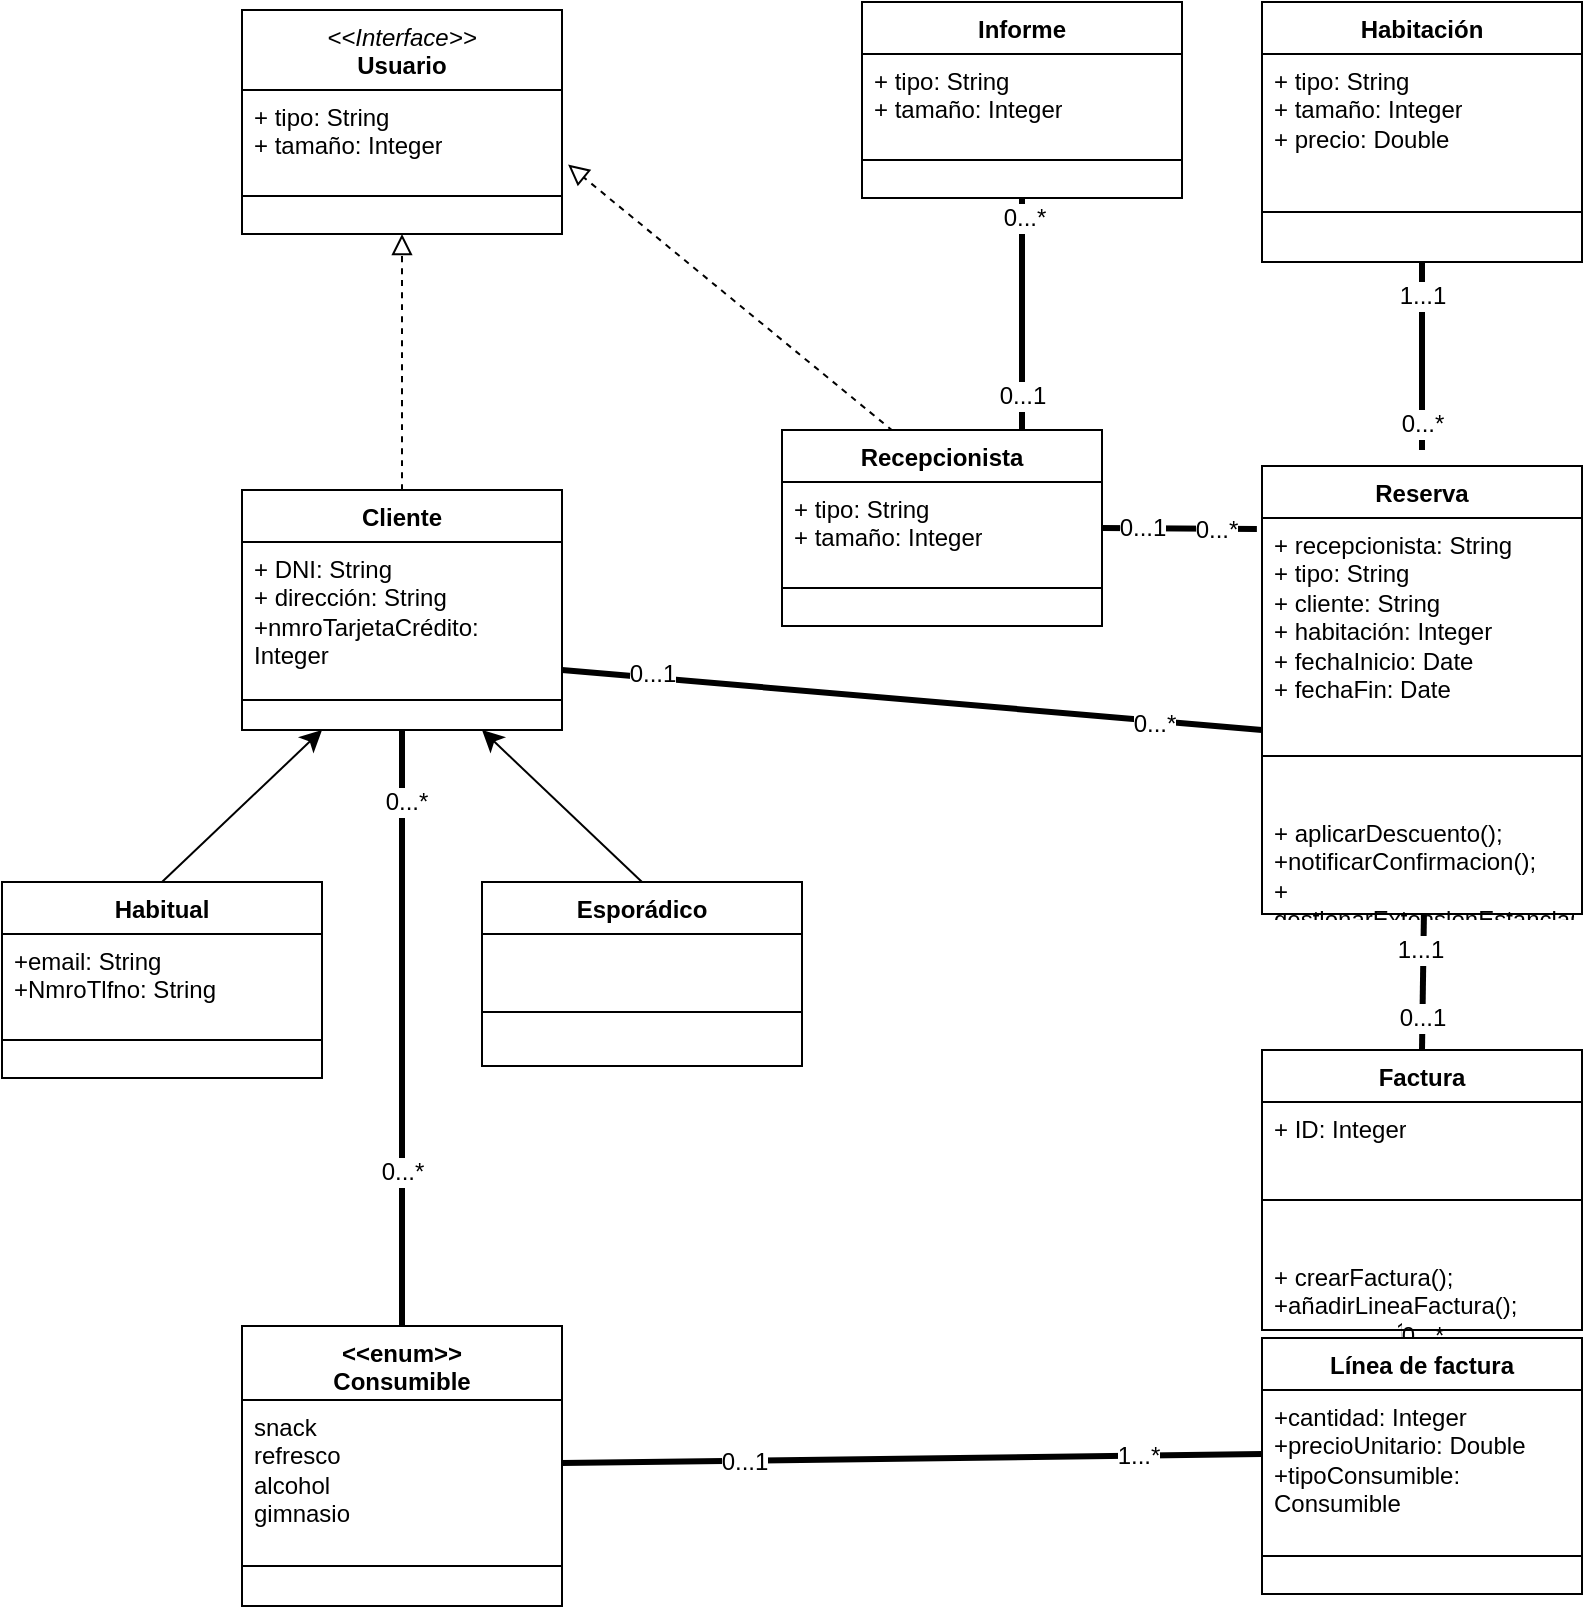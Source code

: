 <mxfile version="26.2.6">
  <diagram id="C5RBs43oDa-KdzZeNtuy" name="Page-1">
    <mxGraphModel dx="487" dy="549" grid="1" gridSize="10" guides="1" tooltips="1" connect="1" arrows="1" fold="1" page="1" pageScale="1" pageWidth="827" pageHeight="1169" math="0" shadow="0">
      <root>
        <mxCell id="WIyWlLk6GJQsqaUBKTNV-0" />
        <mxCell id="WIyWlLk6GJQsqaUBKTNV-1" parent="WIyWlLk6GJQsqaUBKTNV-0" />
        <mxCell id="tSlWaG0Mjs1WQoQpVSNo-32" style="edgeStyle=none;curved=1;rounded=0;orthogonalLoop=1;jettySize=auto;html=1;entryX=0.75;entryY=1;entryDx=0;entryDy=0;fontSize=12;startSize=8;endSize=8;exitX=0.5;exitY=0;exitDx=0;exitDy=0;" parent="WIyWlLk6GJQsqaUBKTNV-1" source="tSlWaG0Mjs1WQoQpVSNo-64" target="tSlWaG0Mjs1WQoQpVSNo-61" edge="1">
          <mxGeometry relative="1" as="geometry" />
        </mxCell>
        <mxCell id="tSlWaG0Mjs1WQoQpVSNo-18" value="" style="endArrow=none;startArrow=none;endFill=0;startFill=0;endSize=8;html=1;verticalAlign=bottom;labelBackgroundColor=none;strokeWidth=3;rounded=0;fontSize=12;curved=1;exitX=1;exitY=0.75;exitDx=0;exitDy=0;" parent="WIyWlLk6GJQsqaUBKTNV-1" source="tSlWaG0Mjs1WQoQpVSNo-61" edge="1">
          <mxGeometry width="160" relative="1" as="geometry">
            <mxPoint x="300" y="400" as="sourcePoint" />
            <mxPoint x="630" y="440" as="targetPoint" />
          </mxGeometry>
        </mxCell>
        <mxCell id="tSlWaG0Mjs1WQoQpVSNo-44" value="0...*" style="edgeLabel;html=1;align=center;verticalAlign=middle;resizable=0;points=[];fontSize=12;" parent="tSlWaG0Mjs1WQoQpVSNo-18" vertex="1" connectable="0">
          <mxGeometry x="0.691" y="-1" relative="1" as="geometry">
            <mxPoint as="offset" />
          </mxGeometry>
        </mxCell>
        <mxCell id="tSlWaG0Mjs1WQoQpVSNo-46" value="0...1" style="edgeLabel;html=1;align=center;verticalAlign=middle;resizable=0;points=[];fontSize=12;" parent="tSlWaG0Mjs1WQoQpVSNo-18" vertex="1" connectable="0">
          <mxGeometry x="-0.744" y="2" relative="1" as="geometry">
            <mxPoint as="offset" />
          </mxGeometry>
        </mxCell>
        <mxCell id="tSlWaG0Mjs1WQoQpVSNo-21" value="" style="endArrow=none;startArrow=none;endFill=0;startFill=0;endSize=8;html=1;verticalAlign=bottom;labelBackgroundColor=none;strokeWidth=3;rounded=0;fontSize=12;curved=1;exitX=0;exitY=0.5;exitDx=0;exitDy=0;entryX=1;entryY=0.5;entryDx=0;entryDy=0;" parent="WIyWlLk6GJQsqaUBKTNV-1" source="tSlWaG0Mjs1WQoQpVSNo-74" target="tSlWaG0Mjs1WQoQpVSNo-71" edge="1">
          <mxGeometry width="160" relative="1" as="geometry">
            <mxPoint x="550" y="680" as="sourcePoint" />
            <mxPoint x="280" y="785" as="targetPoint" />
          </mxGeometry>
        </mxCell>
        <mxCell id="tSlWaG0Mjs1WQoQpVSNo-51" value="0...1" style="edgeLabel;html=1;align=center;verticalAlign=middle;resizable=0;points=[];fontSize=12;" parent="tSlWaG0Mjs1WQoQpVSNo-21" vertex="1" connectable="0">
          <mxGeometry x="0.484" relative="1" as="geometry">
            <mxPoint as="offset" />
          </mxGeometry>
        </mxCell>
        <mxCell id="tSlWaG0Mjs1WQoQpVSNo-54" value="1...*" style="edgeLabel;html=1;align=center;verticalAlign=middle;resizable=0;points=[];fontSize=12;" parent="tSlWaG0Mjs1WQoQpVSNo-21" vertex="1" connectable="0">
          <mxGeometry x="-0.647" relative="1" as="geometry">
            <mxPoint as="offset" />
          </mxGeometry>
        </mxCell>
        <mxCell id="tSlWaG0Mjs1WQoQpVSNo-29" value="" style="endArrow=block;startArrow=none;endFill=0;startFill=0;endSize=8;html=1;verticalAlign=bottom;dashed=1;labelBackgroundColor=none;rounded=0;fontSize=12;curved=1;exitX=0.5;exitY=0;exitDx=0;exitDy=0;" parent="WIyWlLk6GJQsqaUBKTNV-1" source="tSlWaG0Mjs1WQoQpVSNo-61" target="RvnSeQBEnFc8mbzQKr36-12" edge="1">
          <mxGeometry width="160" relative="1" as="geometry">
            <mxPoint x="220" y="370" as="sourcePoint" />
            <mxPoint x="200" y="220" as="targetPoint" />
          </mxGeometry>
        </mxCell>
        <mxCell id="tSlWaG0Mjs1WQoQpVSNo-33" style="edgeStyle=none;curved=1;rounded=0;orthogonalLoop=1;jettySize=auto;html=1;exitX=0.5;exitY=0;exitDx=0;exitDy=0;entryX=0.25;entryY=1;entryDx=0;entryDy=0;fontSize=12;startSize=8;endSize=8;" parent="WIyWlLk6GJQsqaUBKTNV-1" source="tSlWaG0Mjs1WQoQpVSNo-67" target="tSlWaG0Mjs1WQoQpVSNo-61" edge="1">
          <mxGeometry relative="1" as="geometry" />
        </mxCell>
        <mxCell id="tSlWaG0Mjs1WQoQpVSNo-19" value="" style="endArrow=none;startArrow=none;endFill=0;startFill=0;endSize=8;html=1;verticalAlign=bottom;labelBackgroundColor=none;strokeWidth=3;rounded=0;fontSize=12;curved=1;exitX=0.5;exitY=0;exitDx=0;exitDy=0;entryX=0.506;entryY=1.01;entryDx=0;entryDy=0;entryPerimeter=0;" parent="WIyWlLk6GJQsqaUBKTNV-1" source="D9kIfM4TbugzdHBndd9T-16" target="D9kIfM4TbugzdHBndd9T-13" edge="1">
          <mxGeometry width="160" relative="1" as="geometry">
            <mxPoint x="390" y="560" as="sourcePoint" />
            <mxPoint x="660" y="468" as="targetPoint" />
          </mxGeometry>
        </mxCell>
        <mxCell id="tSlWaG0Mjs1WQoQpVSNo-47" value="0...1" style="edgeLabel;html=1;align=center;verticalAlign=middle;resizable=0;points=[];fontSize=12;" parent="tSlWaG0Mjs1WQoQpVSNo-19" vertex="1" connectable="0">
          <mxGeometry x="-0.53" y="-3" relative="1" as="geometry">
            <mxPoint x="-3" as="offset" />
          </mxGeometry>
        </mxCell>
        <mxCell id="tSlWaG0Mjs1WQoQpVSNo-48" value="1...1" style="edgeLabel;html=1;align=center;verticalAlign=middle;resizable=0;points=[];fontSize=12;" parent="tSlWaG0Mjs1WQoQpVSNo-19" vertex="1" connectable="0">
          <mxGeometry x="0.488" y="2" relative="1" as="geometry">
            <mxPoint as="offset" />
          </mxGeometry>
        </mxCell>
        <mxCell id="tSlWaG0Mjs1WQoQpVSNo-23" value="" style="endArrow=none;startArrow=none;endFill=0;startFill=0;endSize=8;html=1;verticalAlign=bottom;labelBackgroundColor=none;strokeWidth=3;rounded=0;fontSize=12;curved=1;entryX=0.5;entryY=0;entryDx=0;entryDy=0;exitX=0.5;exitY=1;exitDx=0;exitDy=0;" parent="WIyWlLk6GJQsqaUBKTNV-1" source="tSlWaG0Mjs1WQoQpVSNo-57" edge="1">
          <mxGeometry width="160" relative="1" as="geometry">
            <mxPoint x="480" y="750" as="sourcePoint" />
            <mxPoint x="710" y="300" as="targetPoint" />
          </mxGeometry>
        </mxCell>
        <mxCell id="tSlWaG0Mjs1WQoQpVSNo-40" value="1...1" style="edgeLabel;html=1;align=center;verticalAlign=middle;resizable=0;points=[];fontSize=12;" parent="tSlWaG0Mjs1WQoQpVSNo-23" vertex="1" connectable="0">
          <mxGeometry x="-0.652" relative="1" as="geometry">
            <mxPoint as="offset" />
          </mxGeometry>
        </mxCell>
        <mxCell id="tSlWaG0Mjs1WQoQpVSNo-41" value="0...*" style="edgeLabel;html=1;align=center;verticalAlign=middle;resizable=0;points=[];fontSize=12;" parent="tSlWaG0Mjs1WQoQpVSNo-23" vertex="1" connectable="0">
          <mxGeometry x="0.723" relative="1" as="geometry">
            <mxPoint as="offset" />
          </mxGeometry>
        </mxCell>
        <mxCell id="tSlWaG0Mjs1WQoQpVSNo-27" value="" style="endArrow=none;startArrow=none;endFill=0;startFill=0;endSize=8;html=1;verticalAlign=bottom;labelBackgroundColor=none;strokeWidth=3;rounded=0;fontSize=12;curved=1;exitX=0.5;exitY=0;exitDx=0;exitDy=0;entryX=0.5;entryY=1;entryDx=0;entryDy=0;" parent="WIyWlLk6GJQsqaUBKTNV-1" source="tSlWaG0Mjs1WQoQpVSNo-73" target="D9kIfM4TbugzdHBndd9T-16" edge="1">
          <mxGeometry width="160" relative="1" as="geometry">
            <mxPoint x="530" y="600" as="sourcePoint" />
            <mxPoint x="610" y="720" as="targetPoint" />
          </mxGeometry>
        </mxCell>
        <mxCell id="tSlWaG0Mjs1WQoQpVSNo-49" value="1...1" style="edgeLabel;html=1;align=center;verticalAlign=middle;resizable=0;points=[];fontSize=12;" parent="tSlWaG0Mjs1WQoQpVSNo-27" vertex="1" connectable="0">
          <mxGeometry x="0.551" y="2" relative="1" as="geometry">
            <mxPoint as="offset" />
          </mxGeometry>
        </mxCell>
        <mxCell id="tSlWaG0Mjs1WQoQpVSNo-50" value="0...*" style="edgeLabel;html=1;align=center;verticalAlign=middle;resizable=0;points=[];fontSize=12;" parent="tSlWaG0Mjs1WQoQpVSNo-27" vertex="1" connectable="0">
          <mxGeometry x="-0.606" y="-3" relative="1" as="geometry">
            <mxPoint x="-3" as="offset" />
          </mxGeometry>
        </mxCell>
        <mxCell id="tSlWaG0Mjs1WQoQpVSNo-30" value="" style="endArrow=block;startArrow=none;endFill=0;startFill=0;endSize=8;html=1;verticalAlign=bottom;dashed=1;labelBackgroundColor=none;rounded=0;fontSize=12;curved=1;entryX=1.019;entryY=1.096;entryDx=0;entryDy=0;exitX=0.375;exitY=0.043;exitDx=0;exitDy=0;exitPerimeter=0;entryPerimeter=0;" parent="WIyWlLk6GJQsqaUBKTNV-1" source="RvnSeQBEnFc8mbzQKr36-4" target="RvnSeQBEnFc8mbzQKr36-13" edge="1">
          <mxGeometry width="160" relative="1" as="geometry">
            <mxPoint x="160" y="380" as="sourcePoint" />
            <mxPoint x="285" y="220" as="targetPoint" />
          </mxGeometry>
        </mxCell>
        <mxCell id="tSlWaG0Mjs1WQoQpVSNo-31" value="" style="endArrow=none;startArrow=none;endFill=0;startFill=0;endSize=8;html=1;verticalAlign=bottom;labelBackgroundColor=none;strokeWidth=3;rounded=0;fontSize=12;curved=1;exitX=1;exitY=0.5;exitDx=0;exitDy=0;entryX=-0.016;entryY=0.058;entryDx=0;entryDy=0;entryPerimeter=0;" parent="WIyWlLk6GJQsqaUBKTNV-1" source="RvnSeQBEnFc8mbzQKr36-4" target="D9kIfM4TbugzdHBndd9T-11" edge="1">
          <mxGeometry width="160" relative="1" as="geometry">
            <mxPoint x="550" y="370" as="sourcePoint" />
            <mxPoint x="680" y="420" as="targetPoint" />
          </mxGeometry>
        </mxCell>
        <mxCell id="tSlWaG0Mjs1WQoQpVSNo-42" value="0...*" style="edgeLabel;html=1;align=center;verticalAlign=middle;resizable=0;points=[];fontSize=12;" parent="tSlWaG0Mjs1WQoQpVSNo-31" vertex="1" connectable="0">
          <mxGeometry x="0.465" relative="1" as="geometry">
            <mxPoint as="offset" />
          </mxGeometry>
        </mxCell>
        <mxCell id="tSlWaG0Mjs1WQoQpVSNo-43" value="0...1" style="edgeLabel;html=1;align=center;verticalAlign=middle;resizable=0;points=[];fontSize=12;" parent="tSlWaG0Mjs1WQoQpVSNo-31" vertex="1" connectable="0">
          <mxGeometry x="-0.661" y="3" relative="1" as="geometry">
            <mxPoint x="7" y="3" as="offset" />
          </mxGeometry>
        </mxCell>
        <mxCell id="tSlWaG0Mjs1WQoQpVSNo-34" value="" style="endArrow=none;startArrow=none;endFill=0;startFill=0;endSize=8;html=1;verticalAlign=bottom;labelBackgroundColor=none;strokeWidth=3;rounded=0;fontSize=12;curved=1;entryX=0.5;entryY=1;entryDx=0;entryDy=0;exitX=0.75;exitY=0;exitDx=0;exitDy=0;" parent="WIyWlLk6GJQsqaUBKTNV-1" source="RvnSeQBEnFc8mbzQKr36-4" target="RvnSeQBEnFc8mbzQKr36-16" edge="1">
          <mxGeometry width="160" relative="1" as="geometry">
            <mxPoint x="550" y="383" as="sourcePoint" />
            <mxPoint x="640" y="383" as="targetPoint" />
          </mxGeometry>
        </mxCell>
        <mxCell id="tSlWaG0Mjs1WQoQpVSNo-38" value="0...*" style="edgeLabel;html=1;align=center;verticalAlign=middle;resizable=0;points=[];fontSize=12;" parent="tSlWaG0Mjs1WQoQpVSNo-34" vertex="1" connectable="0">
          <mxGeometry x="0.837" y="-1" relative="1" as="geometry">
            <mxPoint as="offset" />
          </mxGeometry>
        </mxCell>
        <mxCell id="tSlWaG0Mjs1WQoQpVSNo-39" value="0...1" style="edgeLabel;html=1;align=center;verticalAlign=middle;resizable=0;points=[];fontSize=12;" parent="tSlWaG0Mjs1WQoQpVSNo-34" vertex="1" connectable="0">
          <mxGeometry x="-0.702" relative="1" as="geometry">
            <mxPoint as="offset" />
          </mxGeometry>
        </mxCell>
        <mxCell id="tSlWaG0Mjs1WQoQpVSNo-52" value="" style="endArrow=none;startArrow=none;endFill=0;startFill=0;endSize=8;html=1;verticalAlign=bottom;labelBackgroundColor=none;strokeWidth=3;rounded=0;fontSize=12;curved=1;exitX=0.5;exitY=1;exitDx=0;exitDy=0;entryX=0.5;entryY=0;entryDx=0;entryDy=0;" parent="WIyWlLk6GJQsqaUBKTNV-1" source="tSlWaG0Mjs1WQoQpVSNo-61" target="tSlWaG0Mjs1WQoQpVSNo-70" edge="1">
          <mxGeometry width="160" relative="1" as="geometry">
            <mxPoint x="560" y="680" as="sourcePoint" />
            <mxPoint x="210" y="680" as="targetPoint" />
          </mxGeometry>
        </mxCell>
        <mxCell id="tSlWaG0Mjs1WQoQpVSNo-53" value="0...*" style="edgeLabel;html=1;align=center;verticalAlign=middle;resizable=0;points=[];fontSize=12;" parent="tSlWaG0Mjs1WQoQpVSNo-52" vertex="1" connectable="0">
          <mxGeometry x="0.484" relative="1" as="geometry">
            <mxPoint as="offset" />
          </mxGeometry>
        </mxCell>
        <mxCell id="tSlWaG0Mjs1WQoQpVSNo-55" value="0...*" style="edgeLabel;html=1;align=center;verticalAlign=middle;resizable=0;points=[];fontSize=12;" parent="tSlWaG0Mjs1WQoQpVSNo-52" vertex="1" connectable="0">
          <mxGeometry x="-0.763" y="2" relative="1" as="geometry">
            <mxPoint as="offset" />
          </mxGeometry>
        </mxCell>
        <mxCell id="tSlWaG0Mjs1WQoQpVSNo-57" value="Habitación" style="swimlane;fontStyle=1;align=center;verticalAlign=top;childLayout=stackLayout;horizontal=1;startSize=26;horizontalStack=0;resizeParent=1;resizeParentMax=0;resizeLast=0;collapsible=1;marginBottom=0;whiteSpace=wrap;html=1;" parent="WIyWlLk6GJQsqaUBKTNV-1" vertex="1">
          <mxGeometry x="630" y="76" width="160" height="130" as="geometry" />
        </mxCell>
        <mxCell id="tSlWaG0Mjs1WQoQpVSNo-58" value="+ tipo: String&lt;div&gt;+ tamaño: Integer&lt;/div&gt;&lt;div&gt;+ precio: Double&lt;/div&gt;&lt;div&gt;&lt;br&gt;&lt;/div&gt;" style="text;strokeColor=none;fillColor=none;align=left;verticalAlign=top;spacingLeft=4;spacingRight=4;overflow=hidden;rotatable=0;points=[[0,0.5],[1,0.5]];portConstraint=eastwest;whiteSpace=wrap;html=1;" parent="tSlWaG0Mjs1WQoQpVSNo-57" vertex="1">
          <mxGeometry y="26" width="160" height="54" as="geometry" />
        </mxCell>
        <mxCell id="tSlWaG0Mjs1WQoQpVSNo-59" value="" style="line;strokeWidth=1;fillColor=none;align=left;verticalAlign=middle;spacingTop=-1;spacingLeft=3;spacingRight=3;rotatable=0;labelPosition=right;points=[];portConstraint=eastwest;strokeColor=inherit;" parent="tSlWaG0Mjs1WQoQpVSNo-57" vertex="1">
          <mxGeometry y="80" width="160" height="50" as="geometry" />
        </mxCell>
        <mxCell id="tSlWaG0Mjs1WQoQpVSNo-61" value="Cliente" style="swimlane;fontStyle=1;align=center;verticalAlign=top;childLayout=stackLayout;horizontal=1;startSize=26;horizontalStack=0;resizeParent=1;resizeParentMax=0;resizeLast=0;collapsible=1;marginBottom=0;whiteSpace=wrap;html=1;" parent="WIyWlLk6GJQsqaUBKTNV-1" vertex="1">
          <mxGeometry x="120" y="320" width="160" height="120" as="geometry" />
        </mxCell>
        <mxCell id="tSlWaG0Mjs1WQoQpVSNo-62" value="+ DNI: String&lt;div&gt;+ dirección: String&lt;/div&gt;&lt;div&gt;+nmroTarjetaCrédito: Integer&lt;/div&gt;&lt;div&gt;&lt;br&gt;&lt;/div&gt;" style="text;strokeColor=none;fillColor=none;align=left;verticalAlign=top;spacingLeft=4;spacingRight=4;overflow=hidden;rotatable=0;points=[[0,0.5],[1,0.5]];portConstraint=eastwest;whiteSpace=wrap;html=1;" parent="tSlWaG0Mjs1WQoQpVSNo-61" vertex="1">
          <mxGeometry y="26" width="160" height="64" as="geometry" />
        </mxCell>
        <mxCell id="tSlWaG0Mjs1WQoQpVSNo-63" value="" style="line;strokeWidth=1;fillColor=none;align=left;verticalAlign=middle;spacingTop=-1;spacingLeft=3;spacingRight=3;rotatable=0;labelPosition=right;points=[];portConstraint=eastwest;strokeColor=inherit;" parent="tSlWaG0Mjs1WQoQpVSNo-61" vertex="1">
          <mxGeometry y="90" width="160" height="30" as="geometry" />
        </mxCell>
        <mxCell id="tSlWaG0Mjs1WQoQpVSNo-64" value="Esporádico" style="swimlane;fontStyle=1;align=center;verticalAlign=top;childLayout=stackLayout;horizontal=1;startSize=26;horizontalStack=0;resizeParent=1;resizeParentMax=0;resizeLast=0;collapsible=1;marginBottom=0;whiteSpace=wrap;html=1;" parent="WIyWlLk6GJQsqaUBKTNV-1" vertex="1">
          <mxGeometry x="240" y="516" width="160" height="92" as="geometry" />
        </mxCell>
        <mxCell id="tSlWaG0Mjs1WQoQpVSNo-65" value="&lt;div&gt;&lt;br&gt;&lt;/div&gt;" style="text;strokeColor=none;fillColor=none;align=left;verticalAlign=top;spacingLeft=4;spacingRight=4;overflow=hidden;rotatable=0;points=[[0,0.5],[1,0.5]];portConstraint=eastwest;whiteSpace=wrap;html=1;" parent="tSlWaG0Mjs1WQoQpVSNo-64" vertex="1">
          <mxGeometry y="26" width="160" height="34" as="geometry" />
        </mxCell>
        <mxCell id="tSlWaG0Mjs1WQoQpVSNo-66" value="" style="line;strokeWidth=1;fillColor=none;align=left;verticalAlign=middle;spacingTop=-1;spacingLeft=3;spacingRight=3;rotatable=0;labelPosition=right;points=[];portConstraint=eastwest;strokeColor=inherit;" parent="tSlWaG0Mjs1WQoQpVSNo-64" vertex="1">
          <mxGeometry y="60" width="160" height="10" as="geometry" />
        </mxCell>
        <mxCell id="tSlWaG0Mjs1WQoQpVSNo-81" value="&lt;div&gt;&lt;br&gt;&lt;/div&gt;" style="text;strokeColor=none;fillColor=none;align=left;verticalAlign=top;spacingLeft=4;spacingRight=4;overflow=hidden;rotatable=0;points=[[0,0.5],[1,0.5]];portConstraint=eastwest;whiteSpace=wrap;html=1;" vertex="1" parent="tSlWaG0Mjs1WQoQpVSNo-64">
          <mxGeometry y="70" width="160" height="22" as="geometry" />
        </mxCell>
        <mxCell id="tSlWaG0Mjs1WQoQpVSNo-67" value="Habitual" style="swimlane;fontStyle=1;align=center;verticalAlign=top;childLayout=stackLayout;horizontal=1;startSize=26;horizontalStack=0;resizeParent=1;resizeParentMax=0;resizeLast=0;collapsible=1;marginBottom=0;whiteSpace=wrap;html=1;" parent="WIyWlLk6GJQsqaUBKTNV-1" vertex="1">
          <mxGeometry y="516" width="160" height="98" as="geometry" />
        </mxCell>
        <mxCell id="tSlWaG0Mjs1WQoQpVSNo-68" value="&lt;div&gt;+email: String&lt;/div&gt;&lt;div&gt;+NmroTlfno: String&lt;/div&gt;" style="text;strokeColor=none;fillColor=none;align=left;verticalAlign=top;spacingLeft=4;spacingRight=4;overflow=hidden;rotatable=0;points=[[0,0.5],[1,0.5]];portConstraint=eastwest;whiteSpace=wrap;html=1;" parent="tSlWaG0Mjs1WQoQpVSNo-67" vertex="1">
          <mxGeometry y="26" width="160" height="34" as="geometry" />
        </mxCell>
        <mxCell id="tSlWaG0Mjs1WQoQpVSNo-69" value="" style="line;strokeWidth=1;fillColor=none;align=left;verticalAlign=middle;spacingTop=-1;spacingLeft=3;spacingRight=3;rotatable=0;labelPosition=right;points=[];portConstraint=eastwest;strokeColor=inherit;" parent="tSlWaG0Mjs1WQoQpVSNo-67" vertex="1">
          <mxGeometry y="60" width="160" height="38" as="geometry" />
        </mxCell>
        <mxCell id="tSlWaG0Mjs1WQoQpVSNo-70" value="&lt;div&gt;&amp;lt;&amp;lt;enum&amp;gt;&amp;gt;&lt;/div&gt;Consumible" style="swimlane;fontStyle=1;align=center;verticalAlign=top;childLayout=stackLayout;horizontal=1;startSize=37;horizontalStack=0;resizeParent=1;resizeParentMax=0;resizeLast=0;collapsible=1;marginBottom=0;whiteSpace=wrap;html=1;" parent="WIyWlLk6GJQsqaUBKTNV-1" vertex="1">
          <mxGeometry x="120" y="738" width="160" height="140" as="geometry">
            <mxRectangle x="120" y="743" width="100" height="40" as="alternateBounds" />
          </mxGeometry>
        </mxCell>
        <mxCell id="tSlWaG0Mjs1WQoQpVSNo-71" value="snack&lt;br&gt;&lt;div&gt;refresco&lt;/div&gt;&lt;div&gt;alcohol&lt;/div&gt;&lt;div&gt;gimnasio&lt;/div&gt;&lt;div&gt;&lt;br&gt;&lt;/div&gt;&lt;div&gt;&lt;br&gt;&lt;/div&gt;" style="text;strokeColor=none;fillColor=none;align=left;verticalAlign=top;spacingLeft=4;spacingRight=4;overflow=hidden;rotatable=0;points=[[0,0.5],[1,0.5]];portConstraint=eastwest;whiteSpace=wrap;html=1;" parent="tSlWaG0Mjs1WQoQpVSNo-70" vertex="1">
          <mxGeometry y="37" width="160" height="63" as="geometry" />
        </mxCell>
        <mxCell id="tSlWaG0Mjs1WQoQpVSNo-72" value="" style="line;strokeWidth=1;fillColor=none;align=left;verticalAlign=middle;spacingTop=-1;spacingLeft=3;spacingRight=3;rotatable=0;labelPosition=right;points=[];portConstraint=eastwest;strokeColor=inherit;" parent="tSlWaG0Mjs1WQoQpVSNo-70" vertex="1">
          <mxGeometry y="100" width="160" height="40" as="geometry" />
        </mxCell>
        <mxCell id="tSlWaG0Mjs1WQoQpVSNo-73" value="Línea de factura" style="swimlane;fontStyle=1;align=center;verticalAlign=top;childLayout=stackLayout;horizontal=1;startSize=26;horizontalStack=0;resizeParent=1;resizeParentMax=0;resizeLast=0;collapsible=1;marginBottom=0;whiteSpace=wrap;html=1;" parent="WIyWlLk6GJQsqaUBKTNV-1" vertex="1">
          <mxGeometry x="630" y="744" width="160" height="128" as="geometry" />
        </mxCell>
        <mxCell id="tSlWaG0Mjs1WQoQpVSNo-74" value="&lt;div&gt;+cantidad: Integer&lt;/div&gt;&lt;div&gt;+precioUnitario: Double&lt;/div&gt;&lt;div&gt;+tipoConsumible: Consumible&lt;/div&gt;" style="text;strokeColor=none;fillColor=none;align=left;verticalAlign=top;spacingLeft=4;spacingRight=4;overflow=hidden;rotatable=0;points=[[0,0.5],[1,0.5]];portConstraint=eastwest;whiteSpace=wrap;html=1;" parent="tSlWaG0Mjs1WQoQpVSNo-73" vertex="1">
          <mxGeometry y="26" width="160" height="64" as="geometry" />
        </mxCell>
        <mxCell id="tSlWaG0Mjs1WQoQpVSNo-75" value="" style="line;strokeWidth=1;fillColor=none;align=left;verticalAlign=middle;spacingTop=-1;spacingLeft=3;spacingRight=3;rotatable=0;labelPosition=right;points=[];portConstraint=eastwest;strokeColor=inherit;" parent="tSlWaG0Mjs1WQoQpVSNo-73" vertex="1">
          <mxGeometry y="90" width="160" height="38" as="geometry" />
        </mxCell>
        <mxCell id="RvnSeQBEnFc8mbzQKr36-4" value="Recepcionista" style="swimlane;fontStyle=1;align=center;verticalAlign=top;childLayout=stackLayout;horizontal=1;startSize=26;horizontalStack=0;resizeParent=1;resizeParentMax=0;resizeLast=0;collapsible=1;marginBottom=0;whiteSpace=wrap;html=1;" parent="WIyWlLk6GJQsqaUBKTNV-1" vertex="1">
          <mxGeometry x="390" y="290" width="160" height="98" as="geometry" />
        </mxCell>
        <mxCell id="RvnSeQBEnFc8mbzQKr36-5" value="+ tipo: String&lt;div&gt;+ tamaño: Integer&lt;/div&gt;&lt;div&gt;+ precio: Double&lt;/div&gt;&lt;div&gt;&lt;br&gt;&lt;/div&gt;" style="text;strokeColor=none;fillColor=none;align=left;verticalAlign=top;spacingLeft=4;spacingRight=4;overflow=hidden;rotatable=0;points=[[0,0.5],[1,0.5]];portConstraint=eastwest;whiteSpace=wrap;html=1;" parent="RvnSeQBEnFc8mbzQKr36-4" vertex="1">
          <mxGeometry y="26" width="160" height="34" as="geometry" />
        </mxCell>
        <mxCell id="RvnSeQBEnFc8mbzQKr36-6" value="" style="line;strokeWidth=1;fillColor=none;align=left;verticalAlign=middle;spacingTop=-1;spacingLeft=3;spacingRight=3;rotatable=0;labelPosition=right;points=[];portConstraint=eastwest;strokeColor=inherit;" parent="RvnSeQBEnFc8mbzQKr36-4" vertex="1">
          <mxGeometry y="60" width="160" height="38" as="geometry" />
        </mxCell>
        <mxCell id="RvnSeQBEnFc8mbzQKr36-7" style="edgeStyle=none;curved=1;rounded=0;orthogonalLoop=1;jettySize=auto;html=1;exitX=0.5;exitY=1;exitDx=0;exitDy=0;fontSize=12;startSize=8;endSize=8;" parent="RvnSeQBEnFc8mbzQKr36-4" source="RvnSeQBEnFc8mbzQKr36-4" target="RvnSeQBEnFc8mbzQKr36-6" edge="1">
          <mxGeometry relative="1" as="geometry" />
        </mxCell>
        <mxCell id="RvnSeQBEnFc8mbzQKr36-12" value="&lt;i style=&quot;font-weight: 400;&quot;&gt;&amp;lt;&amp;lt;Interface&amp;gt;&amp;gt;&lt;/i&gt;&lt;br style=&quot;font-weight: 400;&quot;&gt;&lt;b&gt;Usuario&lt;/b&gt;" style="swimlane;fontStyle=1;align=center;verticalAlign=top;childLayout=stackLayout;horizontal=1;startSize=40;horizontalStack=0;resizeParent=1;resizeParentMax=0;resizeLast=0;collapsible=1;marginBottom=0;whiteSpace=wrap;html=1;" parent="WIyWlLk6GJQsqaUBKTNV-1" vertex="1">
          <mxGeometry x="120" y="80" width="160" height="112" as="geometry" />
        </mxCell>
        <mxCell id="RvnSeQBEnFc8mbzQKr36-13" value="+ tipo: String&lt;div&gt;+ tamaño: Integer&lt;/div&gt;&lt;div&gt;+ precio: Double&lt;/div&gt;&lt;div&gt;&lt;br&gt;&lt;/div&gt;" style="text;strokeColor=none;fillColor=none;align=left;verticalAlign=top;spacingLeft=4;spacingRight=4;overflow=hidden;rotatable=0;points=[[0,0.5],[1,0.5]];portConstraint=eastwest;whiteSpace=wrap;html=1;" parent="RvnSeQBEnFc8mbzQKr36-12" vertex="1">
          <mxGeometry y="40" width="160" height="34" as="geometry" />
        </mxCell>
        <mxCell id="RvnSeQBEnFc8mbzQKr36-14" value="" style="line;strokeWidth=1;fillColor=none;align=left;verticalAlign=middle;spacingTop=-1;spacingLeft=3;spacingRight=3;rotatable=0;labelPosition=right;points=[];portConstraint=eastwest;strokeColor=inherit;" parent="RvnSeQBEnFc8mbzQKr36-12" vertex="1">
          <mxGeometry y="74" width="160" height="38" as="geometry" />
        </mxCell>
        <mxCell id="RvnSeQBEnFc8mbzQKr36-15" style="edgeStyle=none;curved=1;rounded=0;orthogonalLoop=1;jettySize=auto;html=1;exitX=0.5;exitY=1;exitDx=0;exitDy=0;fontSize=12;startSize=8;endSize=8;" parent="RvnSeQBEnFc8mbzQKr36-12" source="RvnSeQBEnFc8mbzQKr36-12" target="RvnSeQBEnFc8mbzQKr36-14" edge="1">
          <mxGeometry relative="1" as="geometry" />
        </mxCell>
        <mxCell id="RvnSeQBEnFc8mbzQKr36-16" value="Informe" style="swimlane;fontStyle=1;align=center;verticalAlign=top;childLayout=stackLayout;horizontal=1;startSize=26;horizontalStack=0;resizeParent=1;resizeParentMax=0;resizeLast=0;collapsible=1;marginBottom=0;whiteSpace=wrap;html=1;" parent="WIyWlLk6GJQsqaUBKTNV-1" vertex="1">
          <mxGeometry x="430" y="76" width="160" height="98" as="geometry" />
        </mxCell>
        <mxCell id="RvnSeQBEnFc8mbzQKr36-17" value="+ tipo: String&lt;div&gt;+ tamaño: Integer&lt;/div&gt;&lt;div&gt;+ precio: Double&lt;/div&gt;&lt;div&gt;&lt;br&gt;&lt;/div&gt;" style="text;strokeColor=none;fillColor=none;align=left;verticalAlign=top;spacingLeft=4;spacingRight=4;overflow=hidden;rotatable=0;points=[[0,0.5],[1,0.5]];portConstraint=eastwest;whiteSpace=wrap;html=1;" parent="RvnSeQBEnFc8mbzQKr36-16" vertex="1">
          <mxGeometry y="26" width="160" height="34" as="geometry" />
        </mxCell>
        <mxCell id="RvnSeQBEnFc8mbzQKr36-18" value="" style="line;strokeWidth=1;fillColor=none;align=left;verticalAlign=middle;spacingTop=-1;spacingLeft=3;spacingRight=3;rotatable=0;labelPosition=right;points=[];portConstraint=eastwest;strokeColor=inherit;" parent="RvnSeQBEnFc8mbzQKr36-16" vertex="1">
          <mxGeometry y="60" width="160" height="38" as="geometry" />
        </mxCell>
        <mxCell id="D9kIfM4TbugzdHBndd9T-10" value="Reserva" style="swimlane;fontStyle=1;align=center;verticalAlign=top;childLayout=stackLayout;horizontal=1;startSize=26;horizontalStack=0;resizeParent=1;resizeParentMax=0;resizeLast=0;collapsible=1;marginBottom=0;whiteSpace=wrap;html=1;" vertex="1" parent="WIyWlLk6GJQsqaUBKTNV-1">
          <mxGeometry x="630" y="308" width="160" height="224" as="geometry" />
        </mxCell>
        <mxCell id="D9kIfM4TbugzdHBndd9T-11" value="+ recepcionista: String&lt;div&gt;+ tipo: String&lt;/div&gt;&lt;div&gt;+ cliente: String&lt;/div&gt;&lt;div&gt;+ habitación: Integer&lt;/div&gt;&lt;div&gt;+ fechaInicio: Date&lt;/div&gt;&lt;div&gt;+ fechaFin: Date&lt;/div&gt;&lt;div&gt;&lt;br&gt;&lt;/div&gt;" style="text;strokeColor=none;fillColor=none;align=left;verticalAlign=top;spacingLeft=4;spacingRight=4;overflow=hidden;rotatable=0;points=[[0,0.5],[1,0.5]];portConstraint=eastwest;whiteSpace=wrap;html=1;" vertex="1" parent="D9kIfM4TbugzdHBndd9T-10">
          <mxGeometry y="26" width="160" height="94" as="geometry" />
        </mxCell>
        <mxCell id="D9kIfM4TbugzdHBndd9T-12" value="" style="line;strokeWidth=1;fillColor=none;align=left;verticalAlign=middle;spacingTop=-1;spacingLeft=3;spacingRight=3;rotatable=0;labelPosition=right;points=[];portConstraint=eastwest;strokeColor=inherit;" vertex="1" parent="D9kIfM4TbugzdHBndd9T-10">
          <mxGeometry y="120" width="160" height="50" as="geometry" />
        </mxCell>
        <mxCell id="D9kIfM4TbugzdHBndd9T-13" value="&lt;div&gt;+ aplicarDescuento();&lt;/div&gt;&lt;div&gt;+notificarConfirmacion();&lt;/div&gt;&lt;div&gt;+ gestionarExtensionEstanciaOReserva();&lt;/div&gt;" style="text;strokeColor=none;fillColor=none;align=left;verticalAlign=top;spacingLeft=4;spacingRight=4;overflow=hidden;rotatable=0;points=[[0,0.5],[1,0.5]];portConstraint=eastwest;whiteSpace=wrap;html=1;" vertex="1" parent="D9kIfM4TbugzdHBndd9T-10">
          <mxGeometry y="170" width="160" height="54" as="geometry" />
        </mxCell>
        <mxCell id="D9kIfM4TbugzdHBndd9T-16" value="Factura" style="swimlane;fontStyle=1;align=center;verticalAlign=top;childLayout=stackLayout;horizontal=1;startSize=26;horizontalStack=0;resizeParent=1;resizeParentMax=0;resizeLast=0;collapsible=1;marginBottom=0;whiteSpace=wrap;html=1;" vertex="1" parent="WIyWlLk6GJQsqaUBKTNV-1">
          <mxGeometry x="630" y="600" width="160" height="140" as="geometry" />
        </mxCell>
        <mxCell id="D9kIfM4TbugzdHBndd9T-17" value="+ ID: Integer" style="text;strokeColor=none;fillColor=none;align=left;verticalAlign=top;spacingLeft=4;spacingRight=4;overflow=hidden;rotatable=0;points=[[0,0.5],[1,0.5]];portConstraint=eastwest;whiteSpace=wrap;html=1;" vertex="1" parent="D9kIfM4TbugzdHBndd9T-16">
          <mxGeometry y="26" width="160" height="24" as="geometry" />
        </mxCell>
        <mxCell id="D9kIfM4TbugzdHBndd9T-18" value="" style="line;strokeWidth=1;fillColor=none;align=left;verticalAlign=middle;spacingTop=-1;spacingLeft=3;spacingRight=3;rotatable=0;labelPosition=right;points=[];portConstraint=eastwest;strokeColor=inherit;" vertex="1" parent="D9kIfM4TbugzdHBndd9T-16">
          <mxGeometry y="50" width="160" height="50" as="geometry" />
        </mxCell>
        <mxCell id="D9kIfM4TbugzdHBndd9T-20" value="+ crearFactura();&lt;div&gt;+añadirLineaFactura();&lt;/div&gt;" style="text;strokeColor=none;fillColor=none;align=left;verticalAlign=top;spacingLeft=4;spacingRight=4;overflow=hidden;rotatable=0;points=[[0,0.5],[1,0.5]];portConstraint=eastwest;whiteSpace=wrap;html=1;" vertex="1" parent="D9kIfM4TbugzdHBndd9T-16">
          <mxGeometry y="100" width="160" height="40" as="geometry" />
        </mxCell>
      </root>
    </mxGraphModel>
  </diagram>
</mxfile>
